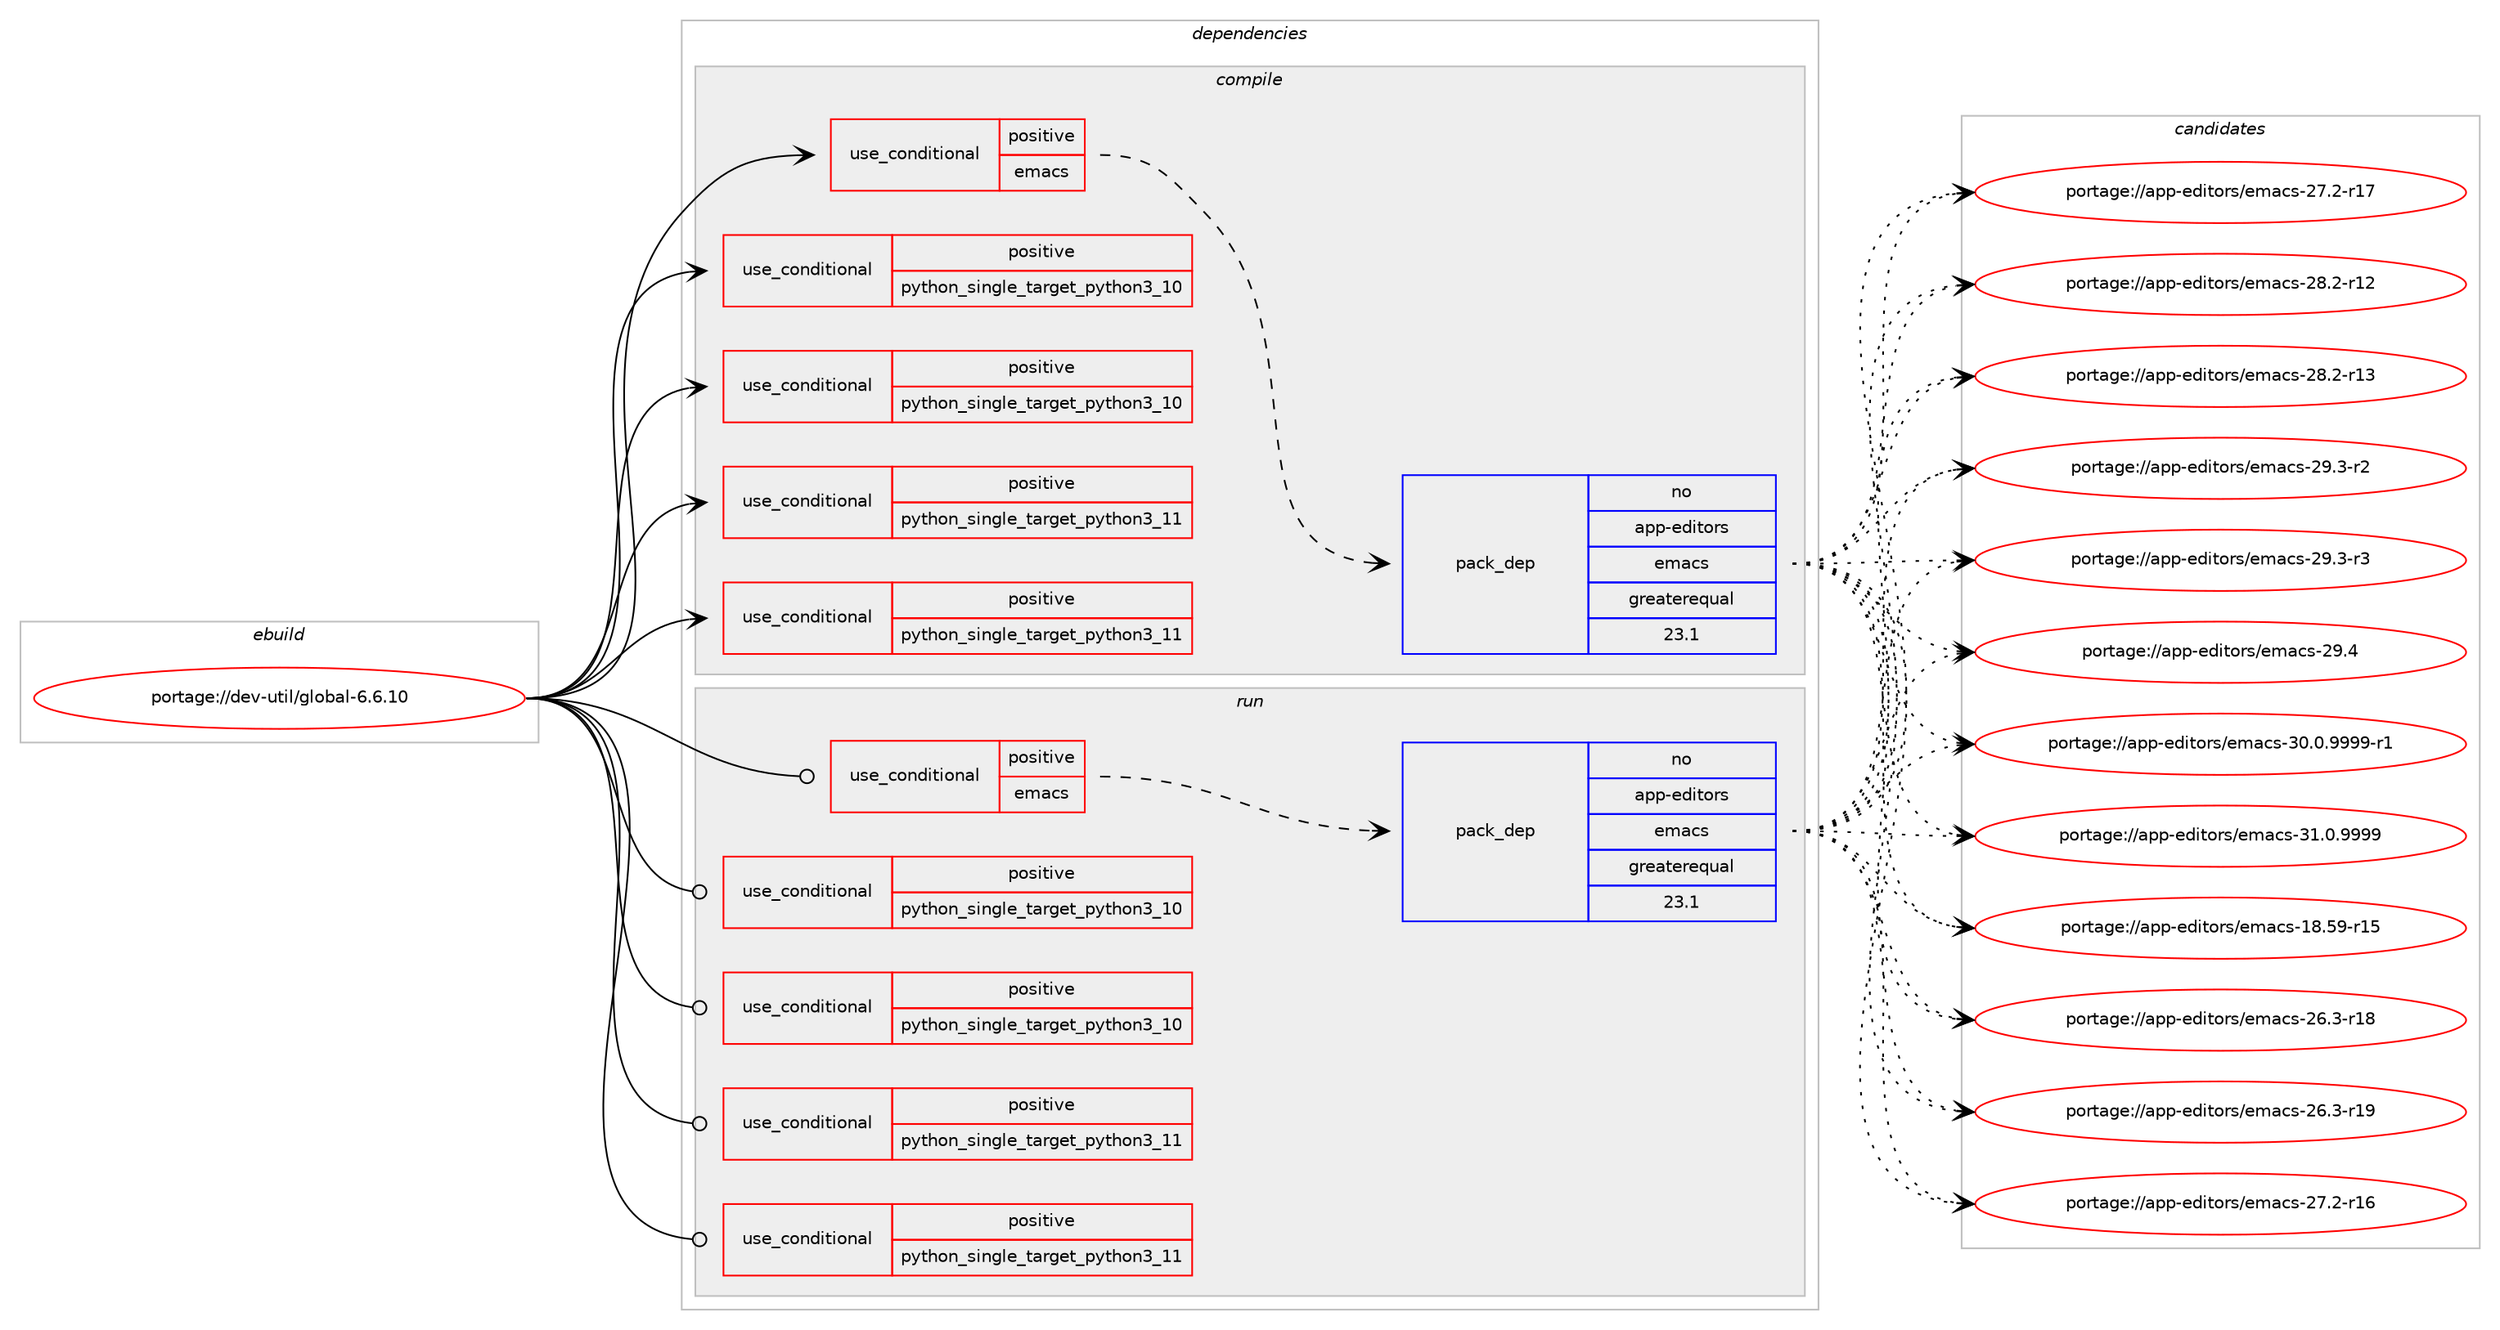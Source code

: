 digraph prolog {

# *************
# Graph options
# *************

newrank=true;
concentrate=true;
compound=true;
graph [rankdir=LR,fontname=Helvetica,fontsize=10,ranksep=1.5];#, ranksep=2.5, nodesep=0.2];
edge  [arrowhead=vee];
node  [fontname=Helvetica,fontsize=10];

# **********
# The ebuild
# **********

subgraph cluster_leftcol {
color=gray;
rank=same;
label=<<i>ebuild</i>>;
id [label="portage://dev-util/global-6.6.10", color=red, width=4, href="../dev-util/global-6.6.10.svg"];
}

# ****************
# The dependencies
# ****************

subgraph cluster_midcol {
color=gray;
label=<<i>dependencies</i>>;
subgraph cluster_compile {
fillcolor="#eeeeee";
style=filled;
label=<<i>compile</i>>;
subgraph cond59190 {
dependency110010 [label=<<TABLE BORDER="0" CELLBORDER="1" CELLSPACING="0" CELLPADDING="4"><TR><TD ROWSPAN="3" CELLPADDING="10">use_conditional</TD></TR><TR><TD>positive</TD></TR><TR><TD>emacs</TD></TR></TABLE>>, shape=none, color=red];
subgraph pack49429 {
dependency110011 [label=<<TABLE BORDER="0" CELLBORDER="1" CELLSPACING="0" CELLPADDING="4" WIDTH="220"><TR><TD ROWSPAN="6" CELLPADDING="30">pack_dep</TD></TR><TR><TD WIDTH="110">no</TD></TR><TR><TD>app-editors</TD></TR><TR><TD>emacs</TD></TR><TR><TD>greaterequal</TD></TR><TR><TD>23.1</TD></TR></TABLE>>, shape=none, color=blue];
}
dependency110010:e -> dependency110011:w [weight=20,style="dashed",arrowhead="vee"];
}
id:e -> dependency110010:w [weight=20,style="solid",arrowhead="vee"];
subgraph cond59191 {
dependency110012 [label=<<TABLE BORDER="0" CELLBORDER="1" CELLSPACING="0" CELLPADDING="4"><TR><TD ROWSPAN="3" CELLPADDING="10">use_conditional</TD></TR><TR><TD>positive</TD></TR><TR><TD>python_single_target_python3_10</TD></TR></TABLE>>, shape=none, color=red];
# *** BEGIN UNKNOWN DEPENDENCY TYPE (TODO) ***
# dependency110012 -> package_dependency(portage://dev-util/global-6.6.10,install,no,dev-lang,python,none,[,,],[slot(3.10)],[])
# *** END UNKNOWN DEPENDENCY TYPE (TODO) ***

}
id:e -> dependency110012:w [weight=20,style="solid",arrowhead="vee"];
subgraph cond59192 {
dependency110013 [label=<<TABLE BORDER="0" CELLBORDER="1" CELLSPACING="0" CELLPADDING="4"><TR><TD ROWSPAN="3" CELLPADDING="10">use_conditional</TD></TR><TR><TD>positive</TD></TR><TR><TD>python_single_target_python3_10</TD></TR></TABLE>>, shape=none, color=red];
# *** BEGIN UNKNOWN DEPENDENCY TYPE (TODO) ***
# dependency110013 -> package_dependency(portage://dev-util/global-6.6.10,install,no,dev-python,pygments,none,[,,],[],[use(enable(python_targets_python3_10),negative)])
# *** END UNKNOWN DEPENDENCY TYPE (TODO) ***

}
id:e -> dependency110013:w [weight=20,style="solid",arrowhead="vee"];
subgraph cond59193 {
dependency110014 [label=<<TABLE BORDER="0" CELLBORDER="1" CELLSPACING="0" CELLPADDING="4"><TR><TD ROWSPAN="3" CELLPADDING="10">use_conditional</TD></TR><TR><TD>positive</TD></TR><TR><TD>python_single_target_python3_11</TD></TR></TABLE>>, shape=none, color=red];
# *** BEGIN UNKNOWN DEPENDENCY TYPE (TODO) ***
# dependency110014 -> package_dependency(portage://dev-util/global-6.6.10,install,no,dev-lang,python,none,[,,],[slot(3.11)],[])
# *** END UNKNOWN DEPENDENCY TYPE (TODO) ***

}
id:e -> dependency110014:w [weight=20,style="solid",arrowhead="vee"];
subgraph cond59194 {
dependency110015 [label=<<TABLE BORDER="0" CELLBORDER="1" CELLSPACING="0" CELLPADDING="4"><TR><TD ROWSPAN="3" CELLPADDING="10">use_conditional</TD></TR><TR><TD>positive</TD></TR><TR><TD>python_single_target_python3_11</TD></TR></TABLE>>, shape=none, color=red];
# *** BEGIN UNKNOWN DEPENDENCY TYPE (TODO) ***
# dependency110015 -> package_dependency(portage://dev-util/global-6.6.10,install,no,dev-python,pygments,none,[,,],[],[use(enable(python_targets_python3_11),negative)])
# *** END UNKNOWN DEPENDENCY TYPE (TODO) ***

}
id:e -> dependency110015:w [weight=20,style="solid",arrowhead="vee"];
# *** BEGIN UNKNOWN DEPENDENCY TYPE (TODO) ***
# id -> package_dependency(portage://dev-util/global-6.6.10,install,no,dev-db,sqlite,none,[,,],[],[])
# *** END UNKNOWN DEPENDENCY TYPE (TODO) ***

# *** BEGIN UNKNOWN DEPENDENCY TYPE (TODO) ***
# id -> package_dependency(portage://dev-util/global-6.6.10,install,no,dev-libs,libltdl,none,[,,],[],[])
# *** END UNKNOWN DEPENDENCY TYPE (TODO) ***

# *** BEGIN UNKNOWN DEPENDENCY TYPE (TODO) ***
# id -> package_dependency(portage://dev-util/global-6.6.10,install,no,sys-libs,ncurses,none,[,,],[],[])
# *** END UNKNOWN DEPENDENCY TYPE (TODO) ***

}
subgraph cluster_compileandrun {
fillcolor="#eeeeee";
style=filled;
label=<<i>compile and run</i>>;
}
subgraph cluster_run {
fillcolor="#eeeeee";
style=filled;
label=<<i>run</i>>;
subgraph cond59195 {
dependency110016 [label=<<TABLE BORDER="0" CELLBORDER="1" CELLSPACING="0" CELLPADDING="4"><TR><TD ROWSPAN="3" CELLPADDING="10">use_conditional</TD></TR><TR><TD>positive</TD></TR><TR><TD>emacs</TD></TR></TABLE>>, shape=none, color=red];
subgraph pack49430 {
dependency110017 [label=<<TABLE BORDER="0" CELLBORDER="1" CELLSPACING="0" CELLPADDING="4" WIDTH="220"><TR><TD ROWSPAN="6" CELLPADDING="30">pack_dep</TD></TR><TR><TD WIDTH="110">no</TD></TR><TR><TD>app-editors</TD></TR><TR><TD>emacs</TD></TR><TR><TD>greaterequal</TD></TR><TR><TD>23.1</TD></TR></TABLE>>, shape=none, color=blue];
}
dependency110016:e -> dependency110017:w [weight=20,style="dashed",arrowhead="vee"];
}
id:e -> dependency110016:w [weight=20,style="solid",arrowhead="odot"];
subgraph cond59196 {
dependency110018 [label=<<TABLE BORDER="0" CELLBORDER="1" CELLSPACING="0" CELLPADDING="4"><TR><TD ROWSPAN="3" CELLPADDING="10">use_conditional</TD></TR><TR><TD>positive</TD></TR><TR><TD>python_single_target_python3_10</TD></TR></TABLE>>, shape=none, color=red];
# *** BEGIN UNKNOWN DEPENDENCY TYPE (TODO) ***
# dependency110018 -> package_dependency(portage://dev-util/global-6.6.10,run,no,dev-lang,python,none,[,,],[slot(3.10)],[])
# *** END UNKNOWN DEPENDENCY TYPE (TODO) ***

}
id:e -> dependency110018:w [weight=20,style="solid",arrowhead="odot"];
subgraph cond59197 {
dependency110019 [label=<<TABLE BORDER="0" CELLBORDER="1" CELLSPACING="0" CELLPADDING="4"><TR><TD ROWSPAN="3" CELLPADDING="10">use_conditional</TD></TR><TR><TD>positive</TD></TR><TR><TD>python_single_target_python3_10</TD></TR></TABLE>>, shape=none, color=red];
# *** BEGIN UNKNOWN DEPENDENCY TYPE (TODO) ***
# dependency110019 -> package_dependency(portage://dev-util/global-6.6.10,run,no,dev-python,pygments,none,[,,],[],[use(enable(python_targets_python3_10),negative)])
# *** END UNKNOWN DEPENDENCY TYPE (TODO) ***

}
id:e -> dependency110019:w [weight=20,style="solid",arrowhead="odot"];
subgraph cond59198 {
dependency110020 [label=<<TABLE BORDER="0" CELLBORDER="1" CELLSPACING="0" CELLPADDING="4"><TR><TD ROWSPAN="3" CELLPADDING="10">use_conditional</TD></TR><TR><TD>positive</TD></TR><TR><TD>python_single_target_python3_11</TD></TR></TABLE>>, shape=none, color=red];
# *** BEGIN UNKNOWN DEPENDENCY TYPE (TODO) ***
# dependency110020 -> package_dependency(portage://dev-util/global-6.6.10,run,no,dev-lang,python,none,[,,],[slot(3.11)],[])
# *** END UNKNOWN DEPENDENCY TYPE (TODO) ***

}
id:e -> dependency110020:w [weight=20,style="solid",arrowhead="odot"];
subgraph cond59199 {
dependency110021 [label=<<TABLE BORDER="0" CELLBORDER="1" CELLSPACING="0" CELLPADDING="4"><TR><TD ROWSPAN="3" CELLPADDING="10">use_conditional</TD></TR><TR><TD>positive</TD></TR><TR><TD>python_single_target_python3_11</TD></TR></TABLE>>, shape=none, color=red];
# *** BEGIN UNKNOWN DEPENDENCY TYPE (TODO) ***
# dependency110021 -> package_dependency(portage://dev-util/global-6.6.10,run,no,dev-python,pygments,none,[,,],[],[use(enable(python_targets_python3_11),negative)])
# *** END UNKNOWN DEPENDENCY TYPE (TODO) ***

}
id:e -> dependency110021:w [weight=20,style="solid",arrowhead="odot"];
# *** BEGIN UNKNOWN DEPENDENCY TYPE (TODO) ***
# id -> package_dependency(portage://dev-util/global-6.6.10,run,no,dev-db,sqlite,none,[,,],[],[])
# *** END UNKNOWN DEPENDENCY TYPE (TODO) ***

# *** BEGIN UNKNOWN DEPENDENCY TYPE (TODO) ***
# id -> package_dependency(portage://dev-util/global-6.6.10,run,no,dev-libs,libltdl,none,[,,],[],[])
# *** END UNKNOWN DEPENDENCY TYPE (TODO) ***

# *** BEGIN UNKNOWN DEPENDENCY TYPE (TODO) ***
# id -> package_dependency(portage://dev-util/global-6.6.10,run,no,sys-libs,ncurses,none,[,,],[],[])
# *** END UNKNOWN DEPENDENCY TYPE (TODO) ***

}
}

# **************
# The candidates
# **************

subgraph cluster_choices {
rank=same;
color=gray;
label=<<i>candidates</i>>;

subgraph choice49429 {
color=black;
nodesep=1;
choice9711211245101100105116111114115471011099799115454956465357451144953 [label="portage://app-editors/emacs-18.59-r15", color=red, width=4,href="../app-editors/emacs-18.59-r15.svg"];
choice97112112451011001051161111141154710110997991154550544651451144956 [label="portage://app-editors/emacs-26.3-r18", color=red, width=4,href="../app-editors/emacs-26.3-r18.svg"];
choice97112112451011001051161111141154710110997991154550544651451144957 [label="portage://app-editors/emacs-26.3-r19", color=red, width=4,href="../app-editors/emacs-26.3-r19.svg"];
choice97112112451011001051161111141154710110997991154550554650451144954 [label="portage://app-editors/emacs-27.2-r16", color=red, width=4,href="../app-editors/emacs-27.2-r16.svg"];
choice97112112451011001051161111141154710110997991154550554650451144955 [label="portage://app-editors/emacs-27.2-r17", color=red, width=4,href="../app-editors/emacs-27.2-r17.svg"];
choice97112112451011001051161111141154710110997991154550564650451144950 [label="portage://app-editors/emacs-28.2-r12", color=red, width=4,href="../app-editors/emacs-28.2-r12.svg"];
choice97112112451011001051161111141154710110997991154550564650451144951 [label="portage://app-editors/emacs-28.2-r13", color=red, width=4,href="../app-editors/emacs-28.2-r13.svg"];
choice971121124510110010511611111411547101109979911545505746514511450 [label="portage://app-editors/emacs-29.3-r2", color=red, width=4,href="../app-editors/emacs-29.3-r2.svg"];
choice971121124510110010511611111411547101109979911545505746514511451 [label="portage://app-editors/emacs-29.3-r3", color=red, width=4,href="../app-editors/emacs-29.3-r3.svg"];
choice97112112451011001051161111141154710110997991154550574652 [label="portage://app-editors/emacs-29.4", color=red, width=4,href="../app-editors/emacs-29.4.svg"];
choice9711211245101100105116111114115471011099799115455148464846575757574511449 [label="portage://app-editors/emacs-30.0.9999-r1", color=red, width=4,href="../app-editors/emacs-30.0.9999-r1.svg"];
choice971121124510110010511611111411547101109979911545514946484657575757 [label="portage://app-editors/emacs-31.0.9999", color=red, width=4,href="../app-editors/emacs-31.0.9999.svg"];
dependency110011:e -> choice9711211245101100105116111114115471011099799115454956465357451144953:w [style=dotted,weight="100"];
dependency110011:e -> choice97112112451011001051161111141154710110997991154550544651451144956:w [style=dotted,weight="100"];
dependency110011:e -> choice97112112451011001051161111141154710110997991154550544651451144957:w [style=dotted,weight="100"];
dependency110011:e -> choice97112112451011001051161111141154710110997991154550554650451144954:w [style=dotted,weight="100"];
dependency110011:e -> choice97112112451011001051161111141154710110997991154550554650451144955:w [style=dotted,weight="100"];
dependency110011:e -> choice97112112451011001051161111141154710110997991154550564650451144950:w [style=dotted,weight="100"];
dependency110011:e -> choice97112112451011001051161111141154710110997991154550564650451144951:w [style=dotted,weight="100"];
dependency110011:e -> choice971121124510110010511611111411547101109979911545505746514511450:w [style=dotted,weight="100"];
dependency110011:e -> choice971121124510110010511611111411547101109979911545505746514511451:w [style=dotted,weight="100"];
dependency110011:e -> choice97112112451011001051161111141154710110997991154550574652:w [style=dotted,weight="100"];
dependency110011:e -> choice9711211245101100105116111114115471011099799115455148464846575757574511449:w [style=dotted,weight="100"];
dependency110011:e -> choice971121124510110010511611111411547101109979911545514946484657575757:w [style=dotted,weight="100"];
}
subgraph choice49430 {
color=black;
nodesep=1;
choice9711211245101100105116111114115471011099799115454956465357451144953 [label="portage://app-editors/emacs-18.59-r15", color=red, width=4,href="../app-editors/emacs-18.59-r15.svg"];
choice97112112451011001051161111141154710110997991154550544651451144956 [label="portage://app-editors/emacs-26.3-r18", color=red, width=4,href="../app-editors/emacs-26.3-r18.svg"];
choice97112112451011001051161111141154710110997991154550544651451144957 [label="portage://app-editors/emacs-26.3-r19", color=red, width=4,href="../app-editors/emacs-26.3-r19.svg"];
choice97112112451011001051161111141154710110997991154550554650451144954 [label="portage://app-editors/emacs-27.2-r16", color=red, width=4,href="../app-editors/emacs-27.2-r16.svg"];
choice97112112451011001051161111141154710110997991154550554650451144955 [label="portage://app-editors/emacs-27.2-r17", color=red, width=4,href="../app-editors/emacs-27.2-r17.svg"];
choice97112112451011001051161111141154710110997991154550564650451144950 [label="portage://app-editors/emacs-28.2-r12", color=red, width=4,href="../app-editors/emacs-28.2-r12.svg"];
choice97112112451011001051161111141154710110997991154550564650451144951 [label="portage://app-editors/emacs-28.2-r13", color=red, width=4,href="../app-editors/emacs-28.2-r13.svg"];
choice971121124510110010511611111411547101109979911545505746514511450 [label="portage://app-editors/emacs-29.3-r2", color=red, width=4,href="../app-editors/emacs-29.3-r2.svg"];
choice971121124510110010511611111411547101109979911545505746514511451 [label="portage://app-editors/emacs-29.3-r3", color=red, width=4,href="../app-editors/emacs-29.3-r3.svg"];
choice97112112451011001051161111141154710110997991154550574652 [label="portage://app-editors/emacs-29.4", color=red, width=4,href="../app-editors/emacs-29.4.svg"];
choice9711211245101100105116111114115471011099799115455148464846575757574511449 [label="portage://app-editors/emacs-30.0.9999-r1", color=red, width=4,href="../app-editors/emacs-30.0.9999-r1.svg"];
choice971121124510110010511611111411547101109979911545514946484657575757 [label="portage://app-editors/emacs-31.0.9999", color=red, width=4,href="../app-editors/emacs-31.0.9999.svg"];
dependency110017:e -> choice9711211245101100105116111114115471011099799115454956465357451144953:w [style=dotted,weight="100"];
dependency110017:e -> choice97112112451011001051161111141154710110997991154550544651451144956:w [style=dotted,weight="100"];
dependency110017:e -> choice97112112451011001051161111141154710110997991154550544651451144957:w [style=dotted,weight="100"];
dependency110017:e -> choice97112112451011001051161111141154710110997991154550554650451144954:w [style=dotted,weight="100"];
dependency110017:e -> choice97112112451011001051161111141154710110997991154550554650451144955:w [style=dotted,weight="100"];
dependency110017:e -> choice97112112451011001051161111141154710110997991154550564650451144950:w [style=dotted,weight="100"];
dependency110017:e -> choice97112112451011001051161111141154710110997991154550564650451144951:w [style=dotted,weight="100"];
dependency110017:e -> choice971121124510110010511611111411547101109979911545505746514511450:w [style=dotted,weight="100"];
dependency110017:e -> choice971121124510110010511611111411547101109979911545505746514511451:w [style=dotted,weight="100"];
dependency110017:e -> choice97112112451011001051161111141154710110997991154550574652:w [style=dotted,weight="100"];
dependency110017:e -> choice9711211245101100105116111114115471011099799115455148464846575757574511449:w [style=dotted,weight="100"];
dependency110017:e -> choice971121124510110010511611111411547101109979911545514946484657575757:w [style=dotted,weight="100"];
}
}

}
